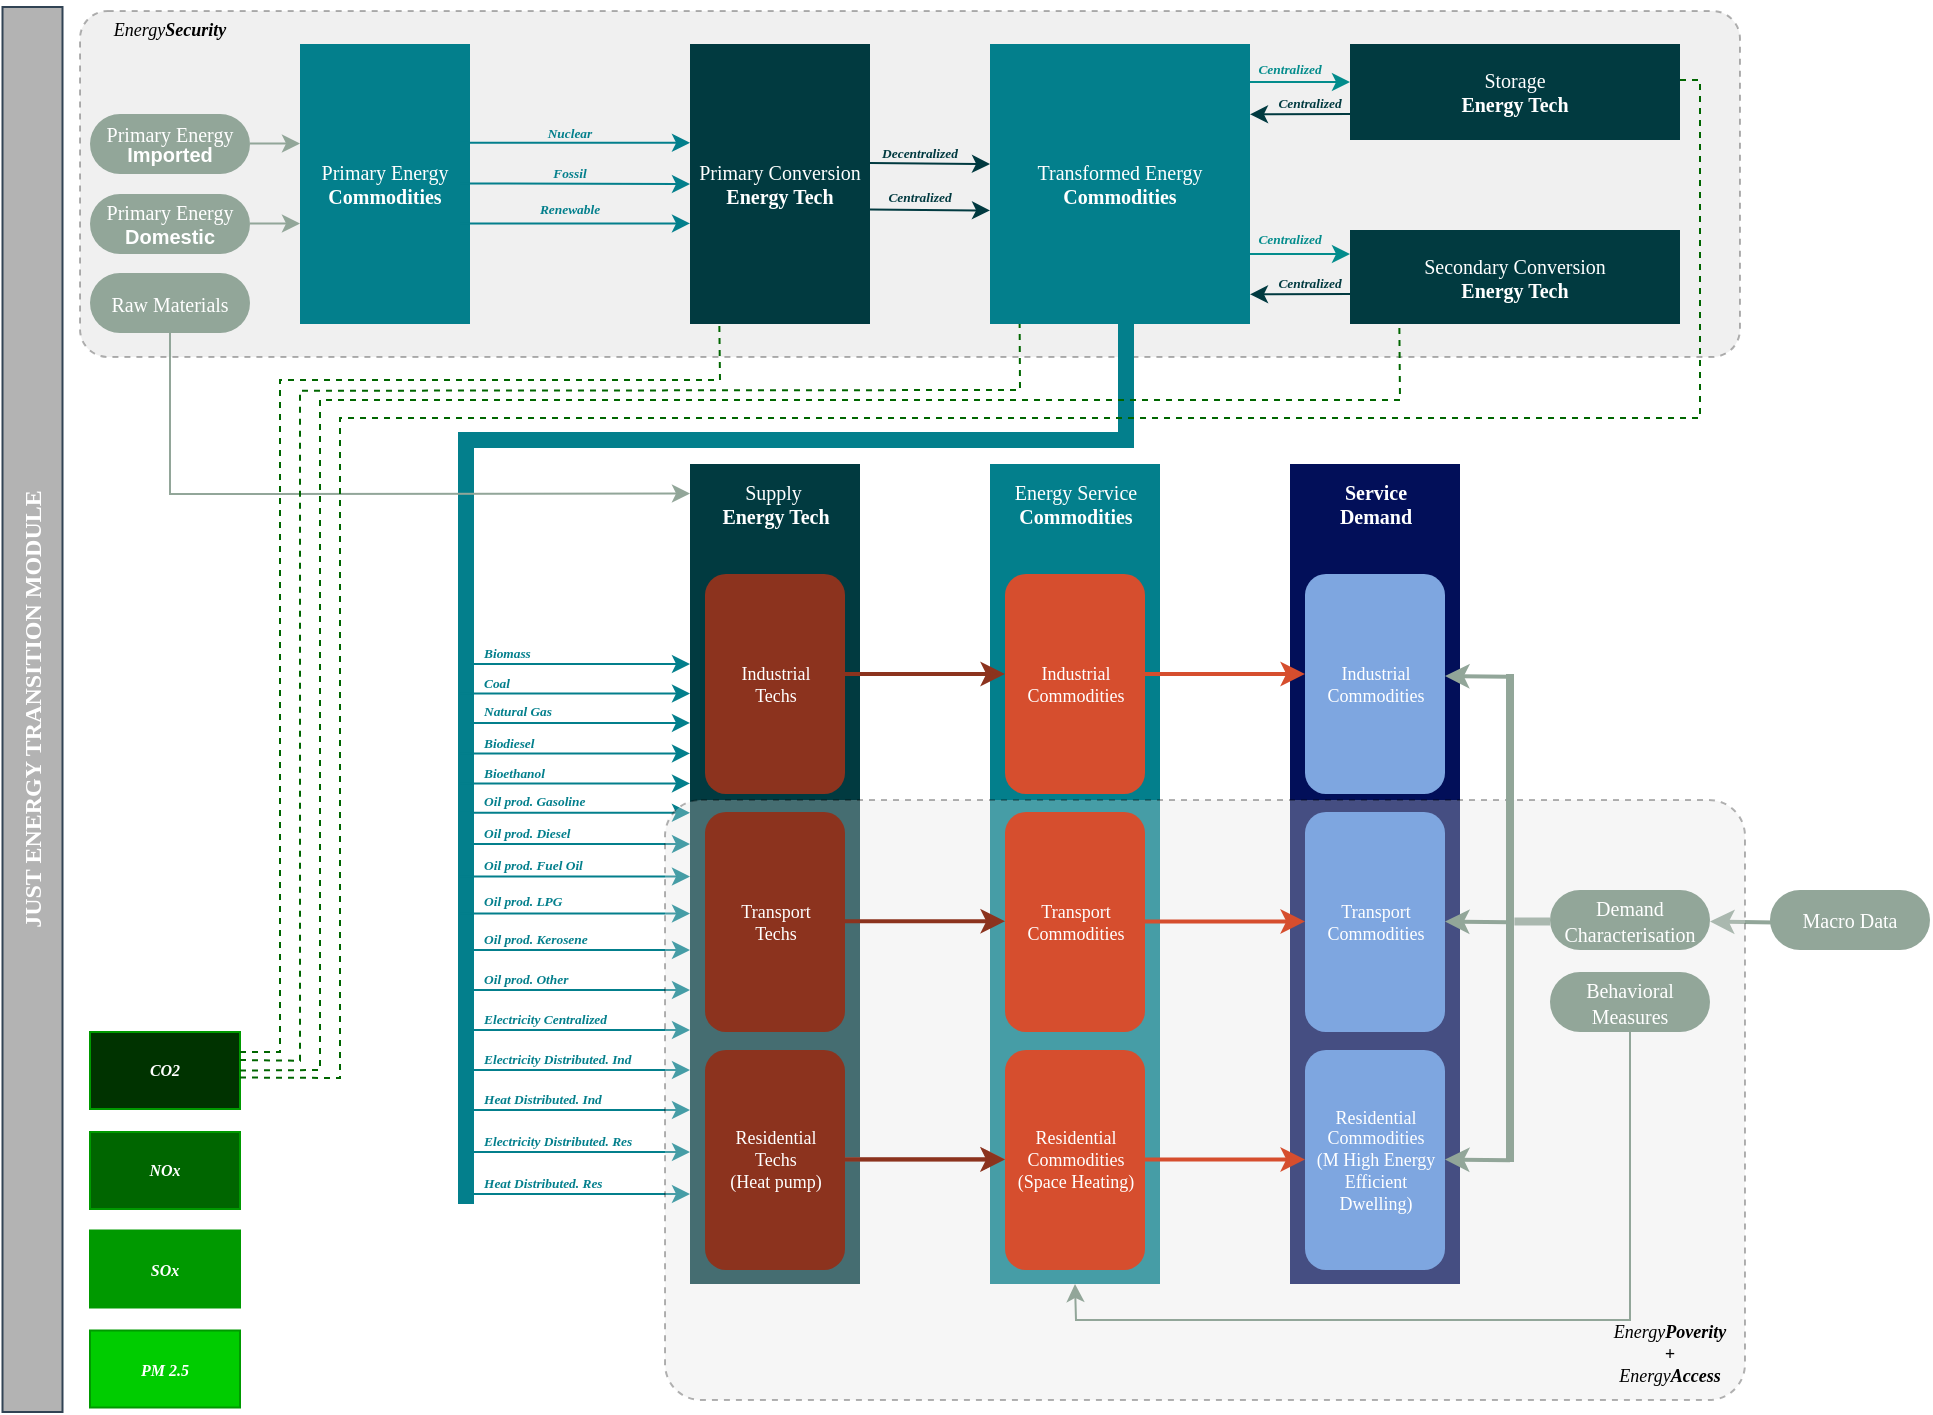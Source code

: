 <mxfile version="20.6.2" type="device"><diagram id="WXnPUYBC4hL3EqundnkA" name="Página-1"><mxGraphModel dx="1185" dy="695" grid="1" gridSize="10" guides="1" tooltips="1" connect="1" arrows="1" fold="1" page="1" pageScale="1" pageWidth="1169" pageHeight="827" math="0" shadow="0"><root><mxCell id="0"/><mxCell id="1" parent="0"/><mxCell id="jJAqdBbid53xtIFo_KvT-95" value="" style="rounded=1;whiteSpace=wrap;html=1;fontFamily=Tahoma;fontSize=5;fontColor=#038C8C;fillColor=#CCCCCC;dashed=1;arcSize=8;strokeColor=default;opacity=30;strokeWidth=1;perimeterSpacing=4;" vertex="1" parent="1"><mxGeometry x="60" y="25.5" width="830" height="173" as="geometry"/></mxCell><mxCell id="jJAqdBbid53xtIFo_KvT-1" value="&lt;font face=&quot;Tahoma&quot;&gt;&lt;b&gt;JUST ENERGY TRANSITION MODULE&lt;/b&gt;&lt;/font&gt;" style="rounded=0;whiteSpace=wrap;html=1;fillColor=#B3B3B3;strokeColor=#314354;rotation=-90;fontColor=#ffffff;" vertex="1" parent="1"><mxGeometry x="-315" y="359.75" width="702.5" height="30" as="geometry"/></mxCell><mxCell id="jJAqdBbid53xtIFo_KvT-9" value="&lt;p style=&quot;line-height: 84%;&quot;&gt;&lt;font size=&quot;1&quot; color=&quot;#ffffff&quot;&gt;&lt;font face=&quot;Tahoma&quot;&gt;Primary Energy&lt;/font&gt;&lt;b style=&quot;&quot;&gt; Domestic&lt;/b&gt;&lt;/font&gt;&lt;/p&gt;" style="rounded=1;whiteSpace=wrap;html=1;fillColor=#92A699;strokeColor=none;arcSize=50;rotation=0;" vertex="1" parent="1"><mxGeometry x="65" y="117" width="80" height="30" as="geometry"/></mxCell><mxCell id="jJAqdBbid53xtIFo_KvT-12" value="&lt;p style=&quot;line-height: 70%;&quot;&gt;&lt;font size=&quot;1&quot; color=&quot;#ffffff&quot;&gt;&lt;font face=&quot;Tahoma&quot;&gt;Primary Energy&lt;/font&gt;&lt;b style=&quot;&quot;&gt; Imported&lt;/b&gt;&lt;/font&gt;&lt;/p&gt;" style="rounded=1;whiteSpace=wrap;html=1;fillColor=#92A699;strokeColor=none;arcSize=50;rotation=0;" vertex="1" parent="1"><mxGeometry x="65" y="77" width="80" height="30" as="geometry"/></mxCell><mxCell id="jJAqdBbid53xtIFo_KvT-24" value="" style="endArrow=classic;html=1;rounded=0;strokeWidth=1;strokeColor=#92A699;" edge="1" parent="1"><mxGeometry width="50" height="50" relative="1" as="geometry"><mxPoint x="145" y="131.76" as="sourcePoint"/><mxPoint x="170" y="131.76" as="targetPoint"/></mxGeometry></mxCell><mxCell id="jJAqdBbid53xtIFo_KvT-27" value="Primary Energy &lt;b&gt;Commodities&lt;/b&gt;" style="rounded=0;whiteSpace=wrap;html=1;fontFamily=Tahoma;fontSize=10;fontColor=#FFFFFF;fillColor=#037F8C;strokeColor=none;" vertex="1" parent="1"><mxGeometry x="170" y="42" width="85" height="140" as="geometry"/></mxCell><mxCell id="jJAqdBbid53xtIFo_KvT-28" value="" style="endArrow=classic;html=1;rounded=0;strokeWidth=1;strokeColor=#92A699;" edge="1" parent="1"><mxGeometry width="50" height="50" relative="1" as="geometry"><mxPoint x="145" y="91.76" as="sourcePoint"/><mxPoint x="170" y="91.76" as="targetPoint"/></mxGeometry></mxCell><mxCell id="jJAqdBbid53xtIFo_KvT-29" value="Primary Conversion&lt;br&gt;&lt;b&gt;&lt;font style=&quot;font-size: 10px;&quot;&gt;Energy Tech&lt;/font&gt;&lt;/b&gt;" style="rounded=0;whiteSpace=wrap;html=1;fontFamily=Tahoma;fontSize=10;fontColor=#FFFFFF;fillColor=#013A40;strokeColor=none;" vertex="1" parent="1"><mxGeometry x="365" y="42" width="90" height="140" as="geometry"/></mxCell><mxCell id="jJAqdBbid53xtIFo_KvT-30" value="Transformed Energy &lt;b&gt;Commodities&lt;/b&gt;" style="rounded=0;whiteSpace=wrap;html=1;fontFamily=Tahoma;fontSize=10;fontColor=#FFFFFF;fillColor=#037F8C;strokeColor=none;" vertex="1" parent="1"><mxGeometry x="515" y="42" width="130" height="140" as="geometry"/></mxCell><mxCell id="jJAqdBbid53xtIFo_KvT-33" value="" style="endArrow=classic;html=1;rounded=0;strokeWidth=1;strokeColor=#037F8C;" edge="1" parent="1"><mxGeometry width="50" height="50" relative="1" as="geometry"><mxPoint x="250" y="91.43" as="sourcePoint"/><mxPoint x="365" y="91.43" as="targetPoint"/></mxGeometry></mxCell><mxCell id="jJAqdBbid53xtIFo_KvT-34" value="" style="endArrow=classic;html=1;rounded=0;strokeWidth=1;strokeColor=#037F8C;" edge="1" parent="1"><mxGeometry width="50" height="50" relative="1" as="geometry"><mxPoint x="250" y="111.76" as="sourcePoint"/><mxPoint x="365" y="112" as="targetPoint"/></mxGeometry></mxCell><mxCell id="jJAqdBbid53xtIFo_KvT-35" value="" style="endArrow=classic;html=1;rounded=0;strokeWidth=1;strokeColor=#037F8C;" edge="1" parent="1"><mxGeometry width="50" height="50" relative="1" as="geometry"><mxPoint x="250" y="131.71" as="sourcePoint"/><mxPoint x="365" y="131.71" as="targetPoint"/></mxGeometry></mxCell><mxCell id="jJAqdBbid53xtIFo_KvT-38" value="&lt;h6&gt;&lt;font color=&quot;#037f8c&quot;&gt;&lt;i&gt;Renewable&lt;/i&gt;&lt;/font&gt;&lt;/h6&gt;" style="text;html=1;strokeColor=none;fillColor=none;align=center;verticalAlign=middle;whiteSpace=wrap;rounded=0;fontFamily=Tahoma;fontSize=10;fontColor=#FFFFFF;" vertex="1" parent="1"><mxGeometry x="275" y="110" width="60" height="30" as="geometry"/></mxCell><mxCell id="jJAqdBbid53xtIFo_KvT-39" value="&lt;h6&gt;&lt;font color=&quot;#037f8c&quot;&gt;&lt;i&gt;Nuclear&lt;/i&gt;&lt;/font&gt;&lt;/h6&gt;" style="text;html=1;strokeColor=none;fillColor=none;align=center;verticalAlign=middle;whiteSpace=wrap;rounded=0;fontFamily=Tahoma;fontSize=10;fontColor=#FFFFFF;" vertex="1" parent="1"><mxGeometry x="275" y="72" width="60" height="30" as="geometry"/></mxCell><mxCell id="jJAqdBbid53xtIFo_KvT-40" value="&lt;h6&gt;&lt;font color=&quot;#037f8c&quot;&gt;&lt;i&gt;Fossil&lt;/i&gt;&lt;/font&gt;&lt;/h6&gt;" style="text;html=1;strokeColor=none;fillColor=none;align=center;verticalAlign=middle;whiteSpace=wrap;rounded=0;fontFamily=Tahoma;fontSize=10;fontColor=#FFFFFF;" vertex="1" parent="1"><mxGeometry x="275" y="92" width="60" height="30" as="geometry"/></mxCell><mxCell id="jJAqdBbid53xtIFo_KvT-46" value="" style="endArrow=classic;html=1;rounded=0;strokeWidth=1;strokeColor=#013A40;" edge="1" parent="1"><mxGeometry width="50" height="50" relative="1" as="geometry"><mxPoint x="695" y="77" as="sourcePoint"/><mxPoint x="645" y="77.17" as="targetPoint"/></mxGeometry></mxCell><mxCell id="jJAqdBbid53xtIFo_KvT-47" value="&lt;h6&gt;&lt;font color=&quot;#013a40&quot;&gt;&lt;i&gt;Centralized&lt;/i&gt;&lt;/font&gt;&lt;/h6&gt;" style="text;html=1;strokeColor=none;fillColor=none;align=center;verticalAlign=middle;whiteSpace=wrap;rounded=0;fontFamily=Tahoma;fontSize=10;fontColor=#FFFFFF;" vertex="1" parent="1"><mxGeometry x="450" y="114" width="60" height="10" as="geometry"/></mxCell><mxCell id="jJAqdBbid53xtIFo_KvT-48" value="&lt;h6&gt;&lt;font color=&quot;#013a40&quot;&gt;&lt;i&gt;Decentralized&lt;/i&gt;&lt;/font&gt;&lt;/h6&gt;" style="text;html=1;strokeColor=none;fillColor=none;align=center;verticalAlign=middle;whiteSpace=wrap;rounded=0;fontFamily=Tahoma;fontSize=10;fontColor=#FFFFFF;" vertex="1" parent="1"><mxGeometry x="450" y="92" width="60" height="10" as="geometry"/></mxCell><mxCell id="jJAqdBbid53xtIFo_KvT-52" value="Secondary Conversion&lt;br&gt;&lt;b&gt;&lt;font style=&quot;font-size: 10px;&quot;&gt;Energy Tech&lt;/font&gt;&lt;/b&gt;" style="rounded=0;whiteSpace=wrap;html=1;fontFamily=Tahoma;fontSize=10;fontColor=#FFFFFF;fillColor=#013A40;strokeColor=none;" vertex="1" parent="1"><mxGeometry x="695" y="135" width="165" height="47" as="geometry"/></mxCell><mxCell id="jJAqdBbid53xtIFo_KvT-55" value="Storage&lt;br&gt;&lt;b&gt;&lt;font style=&quot;font-size: 10px;&quot;&gt;Energy Tech&lt;/font&gt;&lt;/b&gt;" style="rounded=0;whiteSpace=wrap;html=1;fontFamily=Tahoma;fontSize=10;fontColor=#FFFFFF;fillColor=#013A40;strokeColor=none;" vertex="1" parent="1"><mxGeometry x="695" y="42" width="165" height="48" as="geometry"/></mxCell><mxCell id="jJAqdBbid53xtIFo_KvT-56" value="" style="endArrow=classic;html=1;rounded=0;strokeWidth=1;strokeColor=#038C8C;" edge="1" parent="1"><mxGeometry width="50" height="50" relative="1" as="geometry"><mxPoint x="645" y="61" as="sourcePoint"/><mxPoint x="695" y="61" as="targetPoint"/></mxGeometry></mxCell><mxCell id="jJAqdBbid53xtIFo_KvT-59" value="" style="endArrow=classic;html=1;rounded=0;strokeWidth=1;strokeColor=#013A40;" edge="1" parent="1"><mxGeometry width="50" height="50" relative="1" as="geometry"><mxPoint x="455" y="101.52" as="sourcePoint"/><mxPoint x="515" y="102" as="targetPoint"/></mxGeometry></mxCell><mxCell id="jJAqdBbid53xtIFo_KvT-60" value="&lt;h6&gt;&lt;font color=&quot;#013a40&quot;&gt;&lt;i&gt;Centralized&lt;/i&gt;&lt;/font&gt;&lt;/h6&gt;" style="text;html=1;strokeColor=none;fillColor=none;align=center;verticalAlign=middle;whiteSpace=wrap;rounded=0;fontFamily=Tahoma;fontSize=10;fontColor=#FFFFFF;" vertex="1" parent="1"><mxGeometry x="645" y="67" width="60" height="10" as="geometry"/></mxCell><mxCell id="jJAqdBbid53xtIFo_KvT-61" value="&lt;h6&gt;&lt;i style=&quot;&quot;&gt;&lt;font color=&quot;#038c8c&quot;&gt;Centralized&lt;/font&gt;&lt;/i&gt;&lt;/h6&gt;" style="text;html=1;strokeColor=none;fillColor=none;align=center;verticalAlign=middle;whiteSpace=wrap;rounded=0;fontFamily=Tahoma;fontSize=10;fontColor=#FFFFFF;" vertex="1" parent="1"><mxGeometry x="635" y="50" width="60" height="10" as="geometry"/></mxCell><mxCell id="jJAqdBbid53xtIFo_KvT-82" value="" style="endArrow=classic;html=1;rounded=0;strokeWidth=1;strokeColor=#013A40;" edge="1" parent="1"><mxGeometry width="50" height="50" relative="1" as="geometry"><mxPoint x="455" y="124.76" as="sourcePoint"/><mxPoint x="515" y="125.24" as="targetPoint"/></mxGeometry></mxCell><mxCell id="jJAqdBbid53xtIFo_KvT-88" value="" style="endArrow=classic;html=1;rounded=0;strokeWidth=1;strokeColor=#013A40;" edge="1" parent="1"><mxGeometry width="50" height="50" relative="1" as="geometry"><mxPoint x="695" y="167" as="sourcePoint"/><mxPoint x="645" y="167.17" as="targetPoint"/></mxGeometry></mxCell><mxCell id="jJAqdBbid53xtIFo_KvT-89" value="" style="endArrow=classic;html=1;rounded=0;strokeWidth=1;strokeColor=#038C8C;" edge="1" parent="1"><mxGeometry width="50" height="50" relative="1" as="geometry"><mxPoint x="645" y="147" as="sourcePoint"/><mxPoint x="695" y="147" as="targetPoint"/></mxGeometry></mxCell><mxCell id="jJAqdBbid53xtIFo_KvT-91" value="&lt;h6&gt;&lt;i style=&quot;&quot;&gt;&lt;font color=&quot;#038c8c&quot;&gt;Centralized&lt;/font&gt;&lt;/i&gt;&lt;/h6&gt;" style="text;html=1;strokeColor=none;fillColor=none;align=center;verticalAlign=middle;whiteSpace=wrap;rounded=0;fontFamily=Tahoma;fontSize=10;fontColor=#FFFFFF;" vertex="1" parent="1"><mxGeometry x="635" y="135" width="60" height="10" as="geometry"/></mxCell><mxCell id="jJAqdBbid53xtIFo_KvT-92" value="&lt;h6&gt;&lt;font color=&quot;#013a40&quot;&gt;&lt;i&gt;Centralized&lt;/i&gt;&lt;/font&gt;&lt;/h6&gt;" style="text;html=1;strokeColor=none;fillColor=none;align=center;verticalAlign=middle;whiteSpace=wrap;rounded=0;fontFamily=Tahoma;fontSize=10;fontColor=#FFFFFF;" vertex="1" parent="1"><mxGeometry x="645" y="156.5" width="60" height="10" as="geometry"/></mxCell><mxCell id="jJAqdBbid53xtIFo_KvT-93" value="" style="rounded=0;whiteSpace=wrap;html=1;fontFamily=Tahoma;fontSize=10;fontColor=#FFFFFF;fillColor=#013A40;strokeColor=none;" vertex="1" parent="1"><mxGeometry x="365" y="252" width="85" height="410" as="geometry"/></mxCell><mxCell id="jJAqdBbid53xtIFo_KvT-94" value="" style="endArrow=none;html=1;rounded=0;strokeWidth=8;strokeColor=#037F8C;endFill=0;" edge="1" parent="1"><mxGeometry width="50" height="50" relative="1" as="geometry"><mxPoint x="583" y="166.5" as="sourcePoint"/><mxPoint x="253" y="622" as="targetPoint"/><Array as="points"><mxPoint x="583" y="240"/><mxPoint x="253" y="240"/></Array></mxGeometry></mxCell><mxCell id="jJAqdBbid53xtIFo_KvT-96" value="&lt;font style=&quot;font-size: 9px;&quot; color=&quot;#000000&quot;&gt;&lt;i&gt;Energy&lt;b&gt;Security&lt;/b&gt;&lt;/i&gt;&lt;/font&gt;" style="text;html=1;strokeColor=none;fillColor=none;align=center;verticalAlign=middle;whiteSpace=wrap;rounded=0;dashed=1;fontFamily=Tahoma;fontSize=5;fontColor=#038C8C;" vertex="1" parent="1"><mxGeometry x="75" y="20" width="60" height="30" as="geometry"/></mxCell><mxCell id="jJAqdBbid53xtIFo_KvT-99" value="" style="endArrow=classic;html=1;rounded=0;strokeWidth=1;strokeColor=#037F8C;" edge="1" parent="1"><mxGeometry width="50" height="50" relative="1" as="geometry"><mxPoint x="250" y="352.0" as="sourcePoint"/><mxPoint x="365" y="352.0" as="targetPoint"/></mxGeometry></mxCell><mxCell id="jJAqdBbid53xtIFo_KvT-100" value="&lt;h6&gt;&lt;font color=&quot;#037f8c&quot;&gt;&lt;i&gt;Biomass&lt;/i&gt;&lt;/font&gt;&lt;/h6&gt;" style="text;html=1;strokeColor=none;fillColor=none;align=left;verticalAlign=middle;whiteSpace=wrap;rounded=0;fontFamily=Tahoma;fontSize=10;fontColor=#FFFFFF;" vertex="1" parent="1"><mxGeometry x="260" y="342" width="60" height="10" as="geometry"/></mxCell><mxCell id="jJAqdBbid53xtIFo_KvT-101" value="&lt;h6&gt;&lt;font color=&quot;#037f8c&quot;&gt;&lt;i&gt;Coal&lt;/i&gt;&lt;/font&gt;&lt;/h6&gt;" style="text;html=1;strokeColor=none;fillColor=none;align=left;verticalAlign=middle;whiteSpace=wrap;rounded=0;fontFamily=Tahoma;fontSize=10;fontColor=#FFFFFF;" vertex="1" parent="1"><mxGeometry x="260" y="357" width="60" height="10" as="geometry"/></mxCell><mxCell id="jJAqdBbid53xtIFo_KvT-102" value="" style="endArrow=classic;html=1;rounded=0;strokeWidth=1;strokeColor=#037F8C;" edge="1" parent="1"><mxGeometry width="50" height="50" relative="1" as="geometry"><mxPoint x="250" y="366.78" as="sourcePoint"/><mxPoint x="365" y="366.78" as="targetPoint"/></mxGeometry></mxCell><mxCell id="jJAqdBbid53xtIFo_KvT-103" value="" style="endArrow=classic;html=1;rounded=0;strokeWidth=1;strokeColor=#037F8C;" edge="1" parent="1"><mxGeometry width="50" height="50" relative="1" as="geometry"><mxPoint x="250" y="381.49" as="sourcePoint"/><mxPoint x="365" y="381.49" as="targetPoint"/></mxGeometry></mxCell><mxCell id="jJAqdBbid53xtIFo_KvT-104" value="&lt;h6&gt;&lt;font color=&quot;#037f8c&quot;&gt;&lt;i&gt;Natural Gas&lt;/i&gt;&lt;/font&gt;&lt;/h6&gt;" style="text;html=1;strokeColor=none;fillColor=none;align=left;verticalAlign=middle;whiteSpace=wrap;rounded=0;fontFamily=Tahoma;fontSize=10;fontColor=#FFFFFF;" vertex="1" parent="1"><mxGeometry x="260" y="371" width="60" height="10" as="geometry"/></mxCell><mxCell id="jJAqdBbid53xtIFo_KvT-107" value="" style="endArrow=classic;html=1;rounded=0;strokeWidth=1;strokeColor=#037F8C;" edge="1" parent="1"><mxGeometry width="50" height="50" relative="1" as="geometry"><mxPoint x="250" y="396.74" as="sourcePoint"/><mxPoint x="365" y="396.74" as="targetPoint"/></mxGeometry></mxCell><mxCell id="jJAqdBbid53xtIFo_KvT-108" value="&lt;h6&gt;&lt;font color=&quot;#037f8c&quot;&gt;&lt;i&gt;Biodiesel&lt;/i&gt;&lt;/font&gt;&lt;/h6&gt;" style="text;html=1;strokeColor=none;fillColor=none;align=left;verticalAlign=middle;whiteSpace=wrap;rounded=0;fontFamily=Tahoma;fontSize=10;fontColor=#FFFFFF;" vertex="1" parent="1"><mxGeometry x="260" y="387" width="60" height="10" as="geometry"/></mxCell><mxCell id="jJAqdBbid53xtIFo_KvT-110" value="&lt;h6&gt;&lt;font color=&quot;#037f8c&quot;&gt;&lt;i&gt;Bioethanol&lt;/i&gt;&lt;/font&gt;&lt;/h6&gt;" style="text;html=1;strokeColor=none;fillColor=none;align=left;verticalAlign=middle;whiteSpace=wrap;rounded=0;fontFamily=Tahoma;fontSize=10;fontColor=#FFFFFF;" vertex="1" parent="1"><mxGeometry x="260" y="402" width="60" height="10" as="geometry"/></mxCell><mxCell id="jJAqdBbid53xtIFo_KvT-111" value="" style="endArrow=classic;html=1;rounded=0;strokeWidth=1;strokeColor=#037F8C;" edge="1" parent="1"><mxGeometry width="50" height="50" relative="1" as="geometry"><mxPoint x="250" y="411.7" as="sourcePoint"/><mxPoint x="365" y="411.7" as="targetPoint"/><Array as="points"><mxPoint x="310" y="411.7"/></Array></mxGeometry></mxCell><mxCell id="jJAqdBbid53xtIFo_KvT-116" value="" style="endArrow=classic;html=1;rounded=0;strokeWidth=1;strokeColor=#037F8C;" edge="1" parent="1"><mxGeometry width="50" height="50" relative="1" as="geometry"><mxPoint x="250" y="426.41" as="sourcePoint"/><mxPoint x="365" y="426.41" as="targetPoint"/><Array as="points"><mxPoint x="310" y="426.41"/></Array></mxGeometry></mxCell><mxCell id="jJAqdBbid53xtIFo_KvT-117" value="&lt;h6&gt;&lt;font color=&quot;#037f8c&quot;&gt;&lt;i&gt;Oil prod. Gasoline&lt;/i&gt;&lt;/font&gt;&lt;/h6&gt;" style="text;html=1;strokeColor=none;fillColor=none;align=left;verticalAlign=middle;whiteSpace=wrap;rounded=0;fontFamily=Tahoma;fontSize=10;fontColor=#FFFFFF;" vertex="1" parent="1"><mxGeometry x="260" y="416" width="70" height="10" as="geometry"/></mxCell><mxCell id="jJAqdBbid53xtIFo_KvT-118" value="" style="endArrow=classic;html=1;rounded=0;strokeWidth=1;strokeColor=#037F8C;" edge="1" parent="1"><mxGeometry width="50" height="50" relative="1" as="geometry"><mxPoint x="250" y="442" as="sourcePoint"/><mxPoint x="365" y="442" as="targetPoint"/><Array as="points"><mxPoint x="310" y="442"/></Array></mxGeometry></mxCell><mxCell id="jJAqdBbid53xtIFo_KvT-119" value="&lt;h6&gt;&lt;font color=&quot;#037f8c&quot;&gt;&lt;i&gt;Oil prod. Diesel&lt;/i&gt;&lt;/font&gt;&lt;/h6&gt;" style="text;html=1;strokeColor=none;fillColor=none;align=left;verticalAlign=middle;whiteSpace=wrap;rounded=0;fontFamily=Tahoma;fontSize=10;fontColor=#FFFFFF;" vertex="1" parent="1"><mxGeometry x="260" y="432" width="60" height="10" as="geometry"/></mxCell><mxCell id="jJAqdBbid53xtIFo_KvT-120" value="" style="endArrow=classic;html=1;rounded=0;strokeWidth=1;strokeColor=#037F8C;" edge="1" parent="1"><mxGeometry width="50" height="50" relative="1" as="geometry"><mxPoint x="250" y="458.25" as="sourcePoint"/><mxPoint x="365" y="458.25" as="targetPoint"/><Array as="points"><mxPoint x="310" y="458.25"/></Array></mxGeometry></mxCell><mxCell id="jJAqdBbid53xtIFo_KvT-121" value="&lt;h6&gt;&lt;font color=&quot;#037f8c&quot;&gt;&lt;i&gt;Oil prod. Fuel Oil&lt;/i&gt;&lt;/font&gt;&lt;/h6&gt;" style="text;html=1;strokeColor=none;fillColor=none;align=left;verticalAlign=middle;whiteSpace=wrap;rounded=0;fontFamily=Tahoma;fontSize=10;fontColor=#FFFFFF;" vertex="1" parent="1"><mxGeometry x="260" y="448.25" width="60" height="10" as="geometry"/></mxCell><mxCell id="jJAqdBbid53xtIFo_KvT-122" value="&lt;h6&gt;&lt;font color=&quot;#037f8c&quot;&gt;&lt;i&gt;Oil prod. LPG&lt;/i&gt;&lt;/font&gt;&lt;/h6&gt;" style="text;html=1;strokeColor=none;fillColor=none;align=left;verticalAlign=middle;whiteSpace=wrap;rounded=0;fontFamily=Tahoma;fontSize=10;fontColor=#FFFFFF;" vertex="1" parent="1"><mxGeometry x="260" y="466" width="60" height="10" as="geometry"/></mxCell><mxCell id="jJAqdBbid53xtIFo_KvT-123" value="" style="endArrow=classic;html=1;rounded=0;strokeWidth=1;strokeColor=#037F8C;" edge="1" parent="1"><mxGeometry width="50" height="50" relative="1" as="geometry"><mxPoint x="250" y="476.79" as="sourcePoint"/><mxPoint x="365" y="476.79" as="targetPoint"/><Array as="points"><mxPoint x="310" y="476.79"/></Array></mxGeometry></mxCell><mxCell id="jJAqdBbid53xtIFo_KvT-124" value="&lt;h6&gt;&lt;font color=&quot;#037f8c&quot;&gt;&lt;i&gt;Oil prod. Kerosene&lt;/i&gt;&lt;/font&gt;&lt;/h6&gt;" style="text;html=1;strokeColor=none;fillColor=none;align=left;verticalAlign=middle;whiteSpace=wrap;rounded=0;fontFamily=Tahoma;fontSize=10;fontColor=#FFFFFF;" vertex="1" parent="1"><mxGeometry x="260" y="485" width="69.5" height="10" as="geometry"/></mxCell><mxCell id="jJAqdBbid53xtIFo_KvT-125" value="" style="endArrow=classic;html=1;rounded=0;strokeWidth=1;strokeColor=#037F8C;" edge="1" parent="1"><mxGeometry width="50" height="50" relative="1" as="geometry"><mxPoint x="250" y="495" as="sourcePoint"/><mxPoint x="365" y="495" as="targetPoint"/><Array as="points"><mxPoint x="310" y="495"/></Array></mxGeometry></mxCell><mxCell id="jJAqdBbid53xtIFo_KvT-128" value="&lt;h6&gt;&lt;font color=&quot;#037f8c&quot;&gt;&lt;i&gt;Oil prod. Other&lt;/i&gt;&lt;/font&gt;&lt;/h6&gt;" style="text;html=1;strokeColor=none;fillColor=none;align=left;verticalAlign=middle;whiteSpace=wrap;rounded=0;fontFamily=Tahoma;fontSize=10;fontColor=#FFFFFF;" vertex="1" parent="1"><mxGeometry x="260" y="505" width="69.5" height="10" as="geometry"/></mxCell><mxCell id="jJAqdBbid53xtIFo_KvT-129" value="" style="endArrow=classic;html=1;rounded=0;strokeWidth=1;strokeColor=#037F8C;" edge="1" parent="1"><mxGeometry width="50" height="50" relative="1" as="geometry"><mxPoint x="250" y="515" as="sourcePoint"/><mxPoint x="365" y="515" as="targetPoint"/><Array as="points"><mxPoint x="310" y="515"/></Array></mxGeometry></mxCell><mxCell id="jJAqdBbid53xtIFo_KvT-130" value="&lt;h6&gt;&lt;font color=&quot;#037f8c&quot;&gt;&lt;i&gt;Electricity Centralized&lt;/i&gt;&lt;/font&gt;&lt;/h6&gt;" style="text;html=1;strokeColor=none;fillColor=none;align=left;verticalAlign=middle;whiteSpace=wrap;rounded=0;fontFamily=Tahoma;fontSize=10;fontColor=#FFFFFF;" vertex="1" parent="1"><mxGeometry x="260" y="525" width="82.25" height="10" as="geometry"/></mxCell><mxCell id="jJAqdBbid53xtIFo_KvT-131" value="" style="endArrow=classic;html=1;rounded=0;strokeWidth=1;strokeColor=#037F8C;" edge="1" parent="1"><mxGeometry width="50" height="50" relative="1" as="geometry"><mxPoint x="250" y="535" as="sourcePoint"/><mxPoint x="365" y="535" as="targetPoint"/><Array as="points"><mxPoint x="310" y="535"/></Array></mxGeometry></mxCell><mxCell id="jJAqdBbid53xtIFo_KvT-132" value="&lt;h6&gt;&lt;font color=&quot;#037f8c&quot;&gt;&lt;i&gt;Electricity Distributed. Ind&lt;/i&gt;&lt;/font&gt;&lt;/h6&gt;" style="text;html=1;strokeColor=none;fillColor=none;align=left;verticalAlign=middle;whiteSpace=wrap;rounded=0;fontFamily=Tahoma;fontSize=10;fontColor=#FFFFFF;" vertex="1" parent="1"><mxGeometry x="260" y="545" width="92.5" height="10" as="geometry"/></mxCell><mxCell id="jJAqdBbid53xtIFo_KvT-133" value="" style="endArrow=classic;html=1;rounded=0;strokeWidth=1;strokeColor=#037F8C;" edge="1" parent="1"><mxGeometry width="50" height="50" relative="1" as="geometry"><mxPoint x="250" y="555" as="sourcePoint"/><mxPoint x="365.0" y="555" as="targetPoint"/><Array as="points"><mxPoint x="310" y="555"/></Array></mxGeometry></mxCell><mxCell id="jJAqdBbid53xtIFo_KvT-134" value="&lt;h6&gt;&lt;font color=&quot;#037f8c&quot;&gt;&lt;i&gt;Heat Distributed. Ind&lt;/i&gt;&lt;/font&gt;&lt;/h6&gt;" style="text;html=1;strokeColor=none;fillColor=none;align=left;verticalAlign=middle;whiteSpace=wrap;rounded=0;fontFamily=Tahoma;fontSize=10;fontColor=#FFFFFF;" vertex="1" parent="1"><mxGeometry x="260" y="565" width="92.5" height="10" as="geometry"/></mxCell><mxCell id="jJAqdBbid53xtIFo_KvT-135" value="" style="endArrow=classic;html=1;rounded=0;strokeWidth=1;strokeColor=#037F8C;" edge="1" parent="1"><mxGeometry width="50" height="50" relative="1" as="geometry"><mxPoint x="250" y="575" as="sourcePoint"/><mxPoint x="365.0" y="575" as="targetPoint"/><Array as="points"><mxPoint x="310" y="575"/></Array></mxGeometry></mxCell><mxCell id="jJAqdBbid53xtIFo_KvT-136" value="&lt;h6&gt;&lt;font color=&quot;#037f8c&quot;&gt;&lt;i&gt;Electricity Distributed. Res&lt;/i&gt;&lt;/font&gt;&lt;/h6&gt;" style="text;html=1;strokeColor=none;fillColor=none;align=left;verticalAlign=middle;whiteSpace=wrap;rounded=0;fontFamily=Tahoma;fontSize=10;fontColor=#FFFFFF;" vertex="1" parent="1"><mxGeometry x="260" y="586" width="100.63" height="10" as="geometry"/></mxCell><mxCell id="jJAqdBbid53xtIFo_KvT-137" value="&lt;h6&gt;&lt;font color=&quot;#037f8c&quot;&gt;&lt;i&gt;Heat Distributed. Res&lt;/i&gt;&lt;/font&gt;&lt;/h6&gt;" style="text;html=1;strokeColor=none;fillColor=none;align=left;verticalAlign=middle;whiteSpace=wrap;rounded=0;fontFamily=Tahoma;fontSize=10;fontColor=#FFFFFF;" vertex="1" parent="1"><mxGeometry x="260" y="607" width="92.5" height="10" as="geometry"/></mxCell><mxCell id="jJAqdBbid53xtIFo_KvT-138" value="" style="endArrow=classic;html=1;rounded=0;strokeWidth=1;strokeColor=#037F8C;" edge="1" parent="1"><mxGeometry width="50" height="50" relative="1" as="geometry"><mxPoint x="250" y="617" as="sourcePoint"/><mxPoint x="365.0" y="617" as="targetPoint"/><Array as="points"><mxPoint x="310" y="617"/></Array></mxGeometry></mxCell><mxCell id="jJAqdBbid53xtIFo_KvT-139" value="" style="endArrow=classic;html=1;rounded=0;strokeWidth=1;strokeColor=#037F8C;" edge="1" parent="1"><mxGeometry width="50" height="50" relative="1" as="geometry"><mxPoint x="250" y="596" as="sourcePoint"/><mxPoint x="365.0" y="596" as="targetPoint"/><Array as="points"><mxPoint x="310" y="596"/></Array></mxGeometry></mxCell><mxCell id="jJAqdBbid53xtIFo_KvT-145" value="&lt;p style=&quot;line-height: 0%;&quot;&gt;&lt;font size=&quot;1&quot; face=&quot;Tahoma&quot; color=&quot;#ffffff&quot;&gt;Raw Materials&lt;/font&gt;&lt;/p&gt;" style="rounded=1;whiteSpace=wrap;html=1;fillColor=#92A699;strokeColor=none;arcSize=50;rotation=0;" vertex="1" parent="1"><mxGeometry x="65" y="156.5" width="80" height="30" as="geometry"/></mxCell><mxCell id="jJAqdBbid53xtIFo_KvT-153" value="&lt;span style=&quot;font-size: 10px;&quot;&gt;Supply&amp;nbsp;&lt;/span&gt;&lt;br style=&quot;font-size: 10px;&quot;&gt;&lt;b style=&quot;font-size: 10px;&quot;&gt;Energy Tech&lt;/b&gt;" style="text;html=1;strokeColor=none;fillColor=none;align=center;verticalAlign=middle;whiteSpace=wrap;rounded=0;dashed=1;fontFamily=Tahoma;fontSize=9;fontColor=#FFFFFF;" vertex="1" parent="1"><mxGeometry x="372.5" y="257" width="70" height="30" as="geometry"/></mxCell><mxCell id="jJAqdBbid53xtIFo_KvT-160" value="&lt;font color=&quot;#ffffff&quot;&gt;Industrial&lt;br&gt;Techs&lt;/font&gt;" style="rounded=1;whiteSpace=wrap;html=1;dashed=1;fontFamily=Tahoma;fontSize=9;fillColor=#8C331E;strokeColor=none;" vertex="1" parent="1"><mxGeometry x="372.5" y="307" width="70" height="110" as="geometry"/></mxCell><mxCell id="jJAqdBbid53xtIFo_KvT-168" value="" style="rounded=0;whiteSpace=wrap;html=1;fontFamily=Tahoma;fontSize=10;fontColor=#FFFFFF;fillColor=#037F8C;strokeColor=none;" vertex="1" parent="1"><mxGeometry x="515" y="252" width="85" height="410" as="geometry"/></mxCell><mxCell id="jJAqdBbid53xtIFo_KvT-169" value="&lt;span style=&quot;font-size: 10px;&quot;&gt;Energy Service&lt;br&gt;&lt;/span&gt;&lt;b&gt;&lt;font style=&quot;font-size: 10px;&quot;&gt;Commodities&lt;/font&gt;&lt;/b&gt;" style="text;html=1;strokeColor=none;fillColor=none;align=center;verticalAlign=middle;whiteSpace=wrap;rounded=0;dashed=1;fontFamily=Tahoma;fontSize=9;fontColor=#FFFFFF;" vertex="1" parent="1"><mxGeometry x="522.5" y="257" width="70" height="30" as="geometry"/></mxCell><mxCell id="jJAqdBbid53xtIFo_KvT-170" value="&lt;font color=&quot;#ffffff&quot;&gt;Industrial&lt;br&gt;Commodities&lt;/font&gt;" style="rounded=1;whiteSpace=wrap;html=1;dashed=1;fontFamily=Tahoma;fontSize=9;fillColor=#D64E2E;strokeColor=none;" vertex="1" parent="1"><mxGeometry x="522.5" y="307" width="70" height="110" as="geometry"/></mxCell><mxCell id="jJAqdBbid53xtIFo_KvT-173" value="" style="endArrow=classic;html=1;rounded=0;strokeWidth=2;strokeColor=#8C331E;" edge="1" parent="1"><mxGeometry width="50" height="50" relative="1" as="geometry"><mxPoint x="442.5" y="357" as="sourcePoint"/><mxPoint x="522.5" y="357" as="targetPoint"/></mxGeometry></mxCell><mxCell id="jJAqdBbid53xtIFo_KvT-176" value="" style="endArrow=classic;html=1;rounded=0;strokeWidth=2;strokeColor=#8C331E;" edge="1" parent="1"><mxGeometry width="50" height="50" relative="1" as="geometry"><mxPoint x="442.5" y="599.66" as="sourcePoint"/><mxPoint x="522.5" y="599.66" as="targetPoint"/></mxGeometry></mxCell><mxCell id="jJAqdBbid53xtIFo_KvT-177" value="" style="rounded=0;whiteSpace=wrap;html=1;fontFamily=Tahoma;fontSize=10;fontColor=#FFFFFF;fillColor=#020f59;strokeColor=none;" vertex="1" parent="1"><mxGeometry x="665" y="252" width="85" height="410" as="geometry"/></mxCell><mxCell id="jJAqdBbid53xtIFo_KvT-178" value="&lt;span style=&quot;font-size: 10px;&quot;&gt;&lt;b&gt;Service Demand&lt;/b&gt;&lt;/span&gt;" style="text;html=1;strokeColor=none;fillColor=none;align=center;verticalAlign=middle;whiteSpace=wrap;rounded=0;dashed=1;fontFamily=Tahoma;fontSize=9;fontColor=#FFFFFF;" vertex="1" parent="1"><mxGeometry x="672.5" y="257" width="70" height="30" as="geometry"/></mxCell><mxCell id="jJAqdBbid53xtIFo_KvT-179" value="&lt;font color=&quot;#ffffff&quot;&gt;Industrial&lt;br&gt;Commodities&lt;/font&gt;" style="rounded=1;whiteSpace=wrap;html=1;dashed=1;fontFamily=Tahoma;fontSize=9;fillColor=#7EA6E0;strokeColor=none;" vertex="1" parent="1"><mxGeometry x="672.5" y="307" width="70" height="110" as="geometry"/></mxCell><mxCell id="jJAqdBbid53xtIFo_KvT-182" value="" style="endArrow=classic;html=1;rounded=0;strokeWidth=2;strokeColor=#D64E2E;" edge="1" parent="1"><mxGeometry width="50" height="50" relative="1" as="geometry"><mxPoint x="592.5" y="357" as="sourcePoint"/><mxPoint x="672.5" y="357" as="targetPoint"/></mxGeometry></mxCell><mxCell id="jJAqdBbid53xtIFo_KvT-185" value="&lt;p style=&quot;line-height: 84%;&quot;&gt;&lt;font size=&quot;1&quot; face=&quot;Tahoma&quot; color=&quot;#ffffff&quot;&gt;Macro Data&lt;/font&gt;&lt;/p&gt;" style="rounded=1;whiteSpace=wrap;html=1;fillColor=#92A699;strokeColor=none;arcSize=50;rotation=0;" vertex="1" parent="1"><mxGeometry x="905" y="465" width="80" height="30" as="geometry"/></mxCell><mxCell id="jJAqdBbid53xtIFo_KvT-192" value="" style="endArrow=none;html=1;rounded=0;strokeColor=#92A699;strokeWidth=4;fontFamily=Tahoma;fontSize=10;fontColor=#FFFFFF;" edge="1" parent="1"><mxGeometry width="50" height="50" relative="1" as="geometry"><mxPoint x="795" y="480.8" as="sourcePoint"/><mxPoint x="777.21" y="480.8" as="targetPoint"/></mxGeometry></mxCell><mxCell id="jJAqdBbid53xtIFo_KvT-194" value="" style="endArrow=classic;html=1;rounded=0;strokeWidth=2;strokeColor=#92A699;" edge="1" parent="1"><mxGeometry width="50" height="50" relative="1" as="geometry"><mxPoint x="907.5" y="481.19" as="sourcePoint"/><mxPoint x="875" y="480.76" as="targetPoint"/></mxGeometry></mxCell><mxCell id="jJAqdBbid53xtIFo_KvT-201" value="" style="rounded=1;whiteSpace=wrap;html=1;labelBackgroundColor=none;strokeColor=#000000;strokeWidth=1;fontFamily=Tahoma;fontSize=10;fontColor=#FFFFFF;fillColor=#E0E0E0;dashed=1;arcSize=6;perimeterSpacing=4;opacity=30;" vertex="1" parent="1"><mxGeometry x="352.5" y="420" width="540" height="300" as="geometry"/></mxCell><mxCell id="jJAqdBbid53xtIFo_KvT-171" value="&lt;font color=&quot;#ffffff&quot;&gt;Transport&lt;br&gt;Commodities&lt;/font&gt;" style="rounded=1;whiteSpace=wrap;html=1;dashed=1;fontFamily=Tahoma;fontSize=9;fillColor=#D64E2E;strokeColor=none;" vertex="1" parent="1"><mxGeometry x="522.5" y="426" width="70" height="110" as="geometry"/></mxCell><mxCell id="jJAqdBbid53xtIFo_KvT-180" value="&lt;font color=&quot;#ffffff&quot;&gt;Transport&lt;br&gt;Commodities&lt;/font&gt;" style="rounded=1;whiteSpace=wrap;html=1;dashed=1;fontFamily=Tahoma;fontSize=9;fillColor=#7EA6E0;strokeColor=none;" vertex="1" parent="1"><mxGeometry x="672.5" y="426" width="70" height="110" as="geometry"/></mxCell><mxCell id="jJAqdBbid53xtIFo_KvT-159" value="&lt;font color=&quot;#ffffff&quot;&gt;Transport&lt;br&gt;Techs&lt;/font&gt;" style="rounded=1;whiteSpace=wrap;html=1;dashed=1;fontFamily=Tahoma;fontSize=9;fillColor=#8C331E;strokeColor=none;" vertex="1" parent="1"><mxGeometry x="372.5" y="426" width="70" height="110" as="geometry"/></mxCell><mxCell id="jJAqdBbid53xtIFo_KvT-175" value="" style="endArrow=classic;html=1;rounded=0;strokeWidth=2;strokeColor=#8C331E;" edge="1" parent="1"><mxGeometry width="50" height="50" relative="1" as="geometry"><mxPoint x="442.5" y="480.66" as="sourcePoint"/><mxPoint x="522.5" y="480.66" as="targetPoint"/></mxGeometry></mxCell><mxCell id="jJAqdBbid53xtIFo_KvT-183" value="" style="endArrow=classic;html=1;rounded=0;strokeWidth=2;strokeColor=#D64E2E;" edge="1" parent="1"><mxGeometry width="50" height="50" relative="1" as="geometry"><mxPoint x="592.5" y="480.71" as="sourcePoint"/><mxPoint x="672.5" y="480.71" as="targetPoint"/></mxGeometry></mxCell><mxCell id="jJAqdBbid53xtIFo_KvT-158" value="&lt;font color=&quot;#ffffff&quot;&gt;Residential&lt;br&gt;Techs&lt;br&gt;(Heat pump)&lt;br&gt;&lt;/font&gt;" style="rounded=1;whiteSpace=wrap;html=1;dashed=1;fontFamily=Tahoma;fontSize=9;fillColor=#8C331E;strokeColor=none;" vertex="1" parent="1"><mxGeometry x="372.5" y="545" width="70" height="110" as="geometry"/></mxCell><mxCell id="jJAqdBbid53xtIFo_KvT-172" value="&lt;font color=&quot;#ffffff&quot;&gt;Residential&lt;br&gt;Commodities&lt;br&gt;(Space Heating)&lt;br&gt;&lt;/font&gt;" style="rounded=1;whiteSpace=wrap;html=1;dashed=1;fontFamily=Tahoma;fontSize=9;fillColor=#D64E2E;strokeColor=none;" vertex="1" parent="1"><mxGeometry x="522.5" y="545" width="70" height="110" as="geometry"/></mxCell><mxCell id="jJAqdBbid53xtIFo_KvT-181" value="&lt;font color=&quot;#ffffff&quot;&gt;Residential&lt;br&gt;Commodities&lt;br&gt;(M High Energy Efficient Dwelling)&lt;br&gt;&lt;/font&gt;" style="rounded=1;whiteSpace=wrap;html=1;dashed=1;fontFamily=Tahoma;fontSize=9;fillColor=#7EA6E0;strokeColor=none;" vertex="1" parent="1"><mxGeometry x="672.5" y="545" width="70" height="110" as="geometry"/></mxCell><mxCell id="jJAqdBbid53xtIFo_KvT-184" value="" style="endArrow=classic;html=1;rounded=0;strokeWidth=2;strokeColor=#D64E2E;" edge="1" parent="1"><mxGeometry width="50" height="50" relative="1" as="geometry"><mxPoint x="592.5" y="599.71" as="sourcePoint"/><mxPoint x="672.5" y="599.71" as="targetPoint"/></mxGeometry></mxCell><mxCell id="jJAqdBbid53xtIFo_KvT-212" value="" style="endArrow=classic;html=1;rounded=0;strokeWidth=2;strokeColor=#8C331E;" edge="1" parent="1"><mxGeometry width="50" height="50" relative="1" as="geometry"><mxPoint x="442.5" y="599.76" as="sourcePoint"/><mxPoint x="522.5" y="599.76" as="targetPoint"/></mxGeometry></mxCell><mxCell id="jJAqdBbid53xtIFo_KvT-191" value="" style="endArrow=none;html=1;rounded=0;strokeColor=#92A699;strokeWidth=4;fontFamily=Tahoma;fontSize=10;fontColor=#FFFFFF;endSize=6;" edge="1" parent="1"><mxGeometry width="50" height="50" relative="1" as="geometry"><mxPoint x="775" y="601" as="sourcePoint"/><mxPoint x="775" y="357" as="targetPoint"/></mxGeometry></mxCell><mxCell id="jJAqdBbid53xtIFo_KvT-186" value="&lt;p style=&quot;line-height: 0%;&quot;&gt;&lt;font size=&quot;1&quot; face=&quot;Tahoma&quot; color=&quot;#ffffff&quot;&gt;Behavioral&lt;/font&gt;&lt;/p&gt;&lt;p style=&quot;line-height: 0%;&quot;&gt;&lt;font size=&quot;1&quot; face=&quot;Tahoma&quot; color=&quot;#ffffff&quot;&gt;Measures&lt;/font&gt;&lt;/p&gt;" style="rounded=1;whiteSpace=wrap;html=1;fillColor=#92A699;strokeColor=none;arcSize=50;rotation=0;" vertex="1" parent="1"><mxGeometry x="795" y="506" width="80" height="30" as="geometry"/></mxCell><mxCell id="jJAqdBbid53xtIFo_KvT-187" value="&lt;p style=&quot;line-height: 0%;&quot;&gt;&lt;font size=&quot;1&quot; face=&quot;Tahoma&quot; color=&quot;#ffffff&quot;&gt;Demand&lt;/font&gt;&lt;/p&gt;&lt;p style=&quot;line-height: 0%;&quot;&gt;&lt;font size=&quot;1&quot; face=&quot;Tahoma&quot; color=&quot;#ffffff&quot;&gt;Characterisation&lt;/font&gt;&lt;/p&gt;" style="rounded=1;whiteSpace=wrap;html=1;fillColor=#92A699;strokeColor=none;arcSize=50;rotation=0;" vertex="1" parent="1"><mxGeometry x="795" y="465" width="80" height="30" as="geometry"/></mxCell><mxCell id="jJAqdBbid53xtIFo_KvT-188" value="" style="endArrow=classic;html=1;rounded=0;strokeWidth=2;strokeColor=#92A699;" edge="1" parent="1"><mxGeometry width="50" height="50" relative="1" as="geometry"><mxPoint x="775" y="358.43" as="sourcePoint"/><mxPoint x="742.5" y="358" as="targetPoint"/></mxGeometry></mxCell><mxCell id="jJAqdBbid53xtIFo_KvT-189" value="" style="endArrow=classic;html=1;rounded=0;strokeWidth=2;strokeColor=#92A699;" edge="1" parent="1"><mxGeometry width="50" height="50" relative="1" as="geometry"><mxPoint x="775" y="481.14" as="sourcePoint"/><mxPoint x="742.5" y="480.71" as="targetPoint"/></mxGeometry></mxCell><mxCell id="jJAqdBbid53xtIFo_KvT-190" value="" style="endArrow=classic;html=1;rounded=0;strokeWidth=2;strokeColor=#92A699;" edge="1" parent="1"><mxGeometry width="50" height="50" relative="1" as="geometry"><mxPoint x="775" y="600.14" as="sourcePoint"/><mxPoint x="742.5" y="599.71" as="targetPoint"/></mxGeometry></mxCell><mxCell id="jJAqdBbid53xtIFo_KvT-193" value="" style="endArrow=classic;html=1;rounded=0;strokeWidth=1;strokeColor=#92A699;exitX=0.5;exitY=1;exitDx=0;exitDy=0;entryX=0.5;entryY=1;entryDx=0;entryDy=0;" edge="1" parent="1" source="jJAqdBbid53xtIFo_KvT-186" target="jJAqdBbid53xtIFo_KvT-168"><mxGeometry width="50" height="50" relative="1" as="geometry"><mxPoint x="587.5" y="662.43" as="sourcePoint"/><mxPoint x="555" y="662.0" as="targetPoint"/><Array as="points"><mxPoint x="835" y="680"/><mxPoint x="558" y="680"/></Array></mxGeometry></mxCell><mxCell id="jJAqdBbid53xtIFo_KvT-203" value="&lt;font style=&quot;font-size: 9px;&quot; color=&quot;#000000&quot;&gt;&lt;i&gt;Energy&lt;b&gt;Poverity + &lt;/b&gt;Energy&lt;b&gt;Access&lt;/b&gt;&lt;/i&gt;&lt;/font&gt;" style="text;html=1;strokeColor=none;fillColor=none;align=center;verticalAlign=middle;whiteSpace=wrap;rounded=0;dashed=1;fontFamily=Tahoma;fontSize=5;fontColor=#038C8C;" vertex="1" parent="1"><mxGeometry x="825" y="682" width="60" height="30" as="geometry"/></mxCell><mxCell id="jJAqdBbid53xtIFo_KvT-146" value="" style="endArrow=classic;html=1;rounded=0;strokeWidth=1;strokeColor=#92A699;exitX=0.5;exitY=1;exitDx=0;exitDy=0;" edge="1" parent="1" source="jJAqdBbid53xtIFo_KvT-145"><mxGeometry width="50" height="50" relative="1" as="geometry"><mxPoint x="100" y="220" as="sourcePoint"/><mxPoint x="365" y="266.75" as="targetPoint"/><Array as="points"><mxPoint x="105" y="267"/></Array></mxGeometry></mxCell><mxCell id="jJAqdBbid53xtIFo_KvT-217" value="&lt;b&gt;&lt;i&gt;&lt;font color=&quot;#ffffff&quot;&gt;PM 2.5&lt;/font&gt;&lt;/i&gt;&lt;/b&gt;" style="rounded=0;whiteSpace=wrap;html=1;labelBackgroundColor=none;strokeColor=#009900;strokeWidth=1;fontFamily=Tahoma;fontSize=8;fontColor=#006600;fillColor=#00CC00;" vertex="1" parent="1"><mxGeometry x="65" y="685.25" width="75" height="38.5" as="geometry"/></mxCell><mxCell id="jJAqdBbid53xtIFo_KvT-218" value="&lt;font color=&quot;#ffffff&quot;&gt;&lt;b&gt;&lt;i&gt;SOx&lt;/i&gt;&lt;/b&gt;&lt;/font&gt;" style="rounded=0;whiteSpace=wrap;html=1;labelBackgroundColor=none;strokeColor=#009900;strokeWidth=1;fontFamily=Tahoma;fontSize=8;fontColor=#006600;fillColor=#009900;" vertex="1" parent="1"><mxGeometry x="65" y="635.25" width="75" height="38.5" as="geometry"/></mxCell><mxCell id="jJAqdBbid53xtIFo_KvT-219" value="&lt;font color=&quot;#ffffff&quot;&gt;&lt;b&gt;&lt;i&gt;NOx&lt;/i&gt;&lt;/b&gt;&lt;/font&gt;" style="rounded=0;whiteSpace=wrap;html=1;labelBackgroundColor=none;strokeColor=#009900;strokeWidth=1;fontFamily=Tahoma;fontSize=8;fontColor=#006600;fillColor=#006600;" vertex="1" parent="1"><mxGeometry x="65" y="586" width="75" height="38.5" as="geometry"/></mxCell><mxCell id="jJAqdBbid53xtIFo_KvT-220" value="&lt;b&gt;&lt;i&gt;&lt;font color=&quot;#ffffff&quot;&gt;CO2&lt;/font&gt;&lt;/i&gt;&lt;/b&gt;" style="rounded=0;whiteSpace=wrap;html=1;labelBackgroundColor=none;strokeColor=#009900;strokeWidth=1;fontFamily=Tahoma;fontSize=8;fontColor=#006600;fillColor=#003300;" vertex="1" parent="1"><mxGeometry x="65" y="536" width="75" height="38.5" as="geometry"/></mxCell><mxCell id="jJAqdBbid53xtIFo_KvT-226" value="" style="endArrow=none;dashed=1;html=1;rounded=0;strokeColor=#006600;strokeWidth=1;fontFamily=Tahoma;fontSize=8;fontColor=#FFFFFF;endSize=3;exitX=1;exitY=0.364;exitDx=0;exitDy=0;exitPerimeter=0;entryX=1;entryY=0.375;entryDx=0;entryDy=0;entryPerimeter=0;" edge="1" parent="1" target="jJAqdBbid53xtIFo_KvT-55"><mxGeometry width="50" height="50" relative="1" as="geometry"><mxPoint x="140" y="558.754" as="sourcePoint"/><mxPoint x="880" y="60" as="targetPoint"/><Array as="points"><mxPoint x="190" y="559"/><mxPoint x="190" y="229"/><mxPoint x="870" y="229"/><mxPoint x="870" y="60"/></Array></mxGeometry></mxCell><mxCell id="jJAqdBbid53xtIFo_KvT-225" value="" style="endArrow=none;dashed=1;html=1;rounded=0;strokeColor=#006600;strokeWidth=1;fontFamily=Tahoma;fontSize=8;fontColor=#FFFFFF;endSize=3;entryX=0.163;entryY=0.999;entryDx=0;entryDy=0;entryPerimeter=0;exitX=1;exitY=0.5;exitDx=0;exitDy=0;" edge="1" parent="1" source="jJAqdBbid53xtIFo_KvT-220"><mxGeometry width="50" height="50" relative="1" as="geometry"><mxPoint x="160" y="560" as="sourcePoint"/><mxPoint x="719.67" y="182" as="targetPoint"/><Array as="points"><mxPoint x="180" y="555"/><mxPoint x="180" y="220"/><mxPoint x="720" y="220"/></Array></mxGeometry></mxCell><mxCell id="jJAqdBbid53xtIFo_KvT-221" value="" style="endArrow=none;dashed=1;html=1;rounded=0;strokeColor=#006600;strokeWidth=1;fontFamily=Tahoma;fontSize=8;fontColor=#FFFFFF;endSize=3;entryX=0.163;entryY=0.999;entryDx=0;entryDy=0;entryPerimeter=0;" edge="1" parent="1" target="jJAqdBbid53xtIFo_KvT-29"><mxGeometry width="50" height="50" relative="1" as="geometry"><mxPoint x="140" y="546" as="sourcePoint"/><mxPoint x="380" y="190" as="targetPoint"/><Array as="points"><mxPoint x="160" y="546"/><mxPoint x="160" y="210"/><mxPoint x="380" y="210"/></Array></mxGeometry></mxCell><mxCell id="jJAqdBbid53xtIFo_KvT-227" value="" style="endArrow=none;dashed=1;html=1;rounded=0;strokeColor=#006600;strokeWidth=1;fontFamily=Tahoma;fontSize=8;fontColor=#FFFFFF;endSize=3;entryX=0.114;entryY=1;entryDx=0;entryDy=0;entryPerimeter=0;" edge="1" parent="1" target="jJAqdBbid53xtIFo_KvT-30"><mxGeometry width="50" height="50" relative="1" as="geometry"><mxPoint x="140" y="550" as="sourcePoint"/><mxPoint x="530" y="210" as="targetPoint"/><Array as="points"><mxPoint x="170" y="550.38"/><mxPoint x="170" y="215.38"/><mxPoint x="530" y="215"/></Array></mxGeometry></mxCell></root></mxGraphModel></diagram></mxfile>